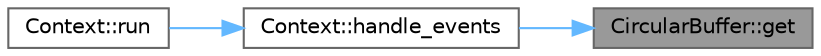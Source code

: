 digraph "CircularBuffer::get"
{
 // LATEX_PDF_SIZE
  bgcolor="transparent";
  edge [fontname=Helvetica,fontsize=10,labelfontname=Helvetica,labelfontsize=10];
  node [fontname=Helvetica,fontsize=10,shape=box,height=0.2,width=0.4];
  rankdir="RL";
  Node1 [id="Node000001",label="CircularBuffer::get",height=0.2,width=0.4,color="gray40", fillcolor="grey60", style="filled", fontcolor="black",tooltip=" "];
  Node1 -> Node2 [id="edge3_Node000001_Node000002",dir="back",color="steelblue1",style="solid",tooltip=" "];
  Node2 [id="Node000002",label="Context::handle_events",height=0.2,width=0.4,color="grey40", fillcolor="white", style="filled",URL="$class_context.html#a1e8d7b504359380430b9faffd03338d5",tooltip=" "];
  Node2 -> Node3 [id="edge4_Node000002_Node000003",dir="back",color="steelblue1",style="solid",tooltip=" "];
  Node3 [id="Node000003",label="Context::run",height=0.2,width=0.4,color="grey40", fillcolor="white", style="filled",URL="$class_context.html#ab8600ccc0cdeec87eca468c6534c00b4",tooltip=" "];
}
